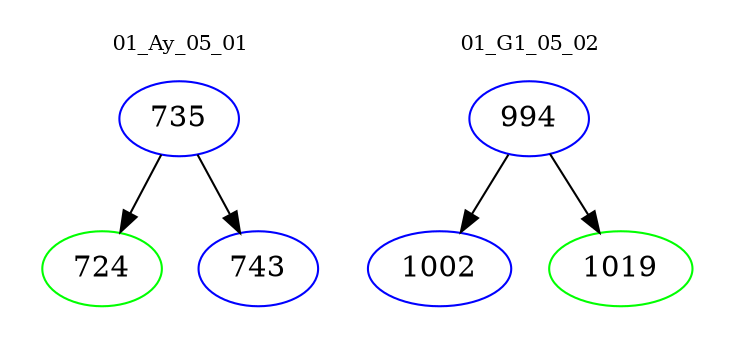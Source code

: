 digraph{
subgraph cluster_0 {
color = white
label = "01_Ay_05_01";
fontsize=10;
T0_735 [label="735", color="blue"]
T0_735 -> T0_724 [color="black"]
T0_724 [label="724", color="green"]
T0_735 -> T0_743 [color="black"]
T0_743 [label="743", color="blue"]
}
subgraph cluster_1 {
color = white
label = "01_G1_05_02";
fontsize=10;
T1_994 [label="994", color="blue"]
T1_994 -> T1_1002 [color="black"]
T1_1002 [label="1002", color="blue"]
T1_994 -> T1_1019 [color="black"]
T1_1019 [label="1019", color="green"]
}
}
